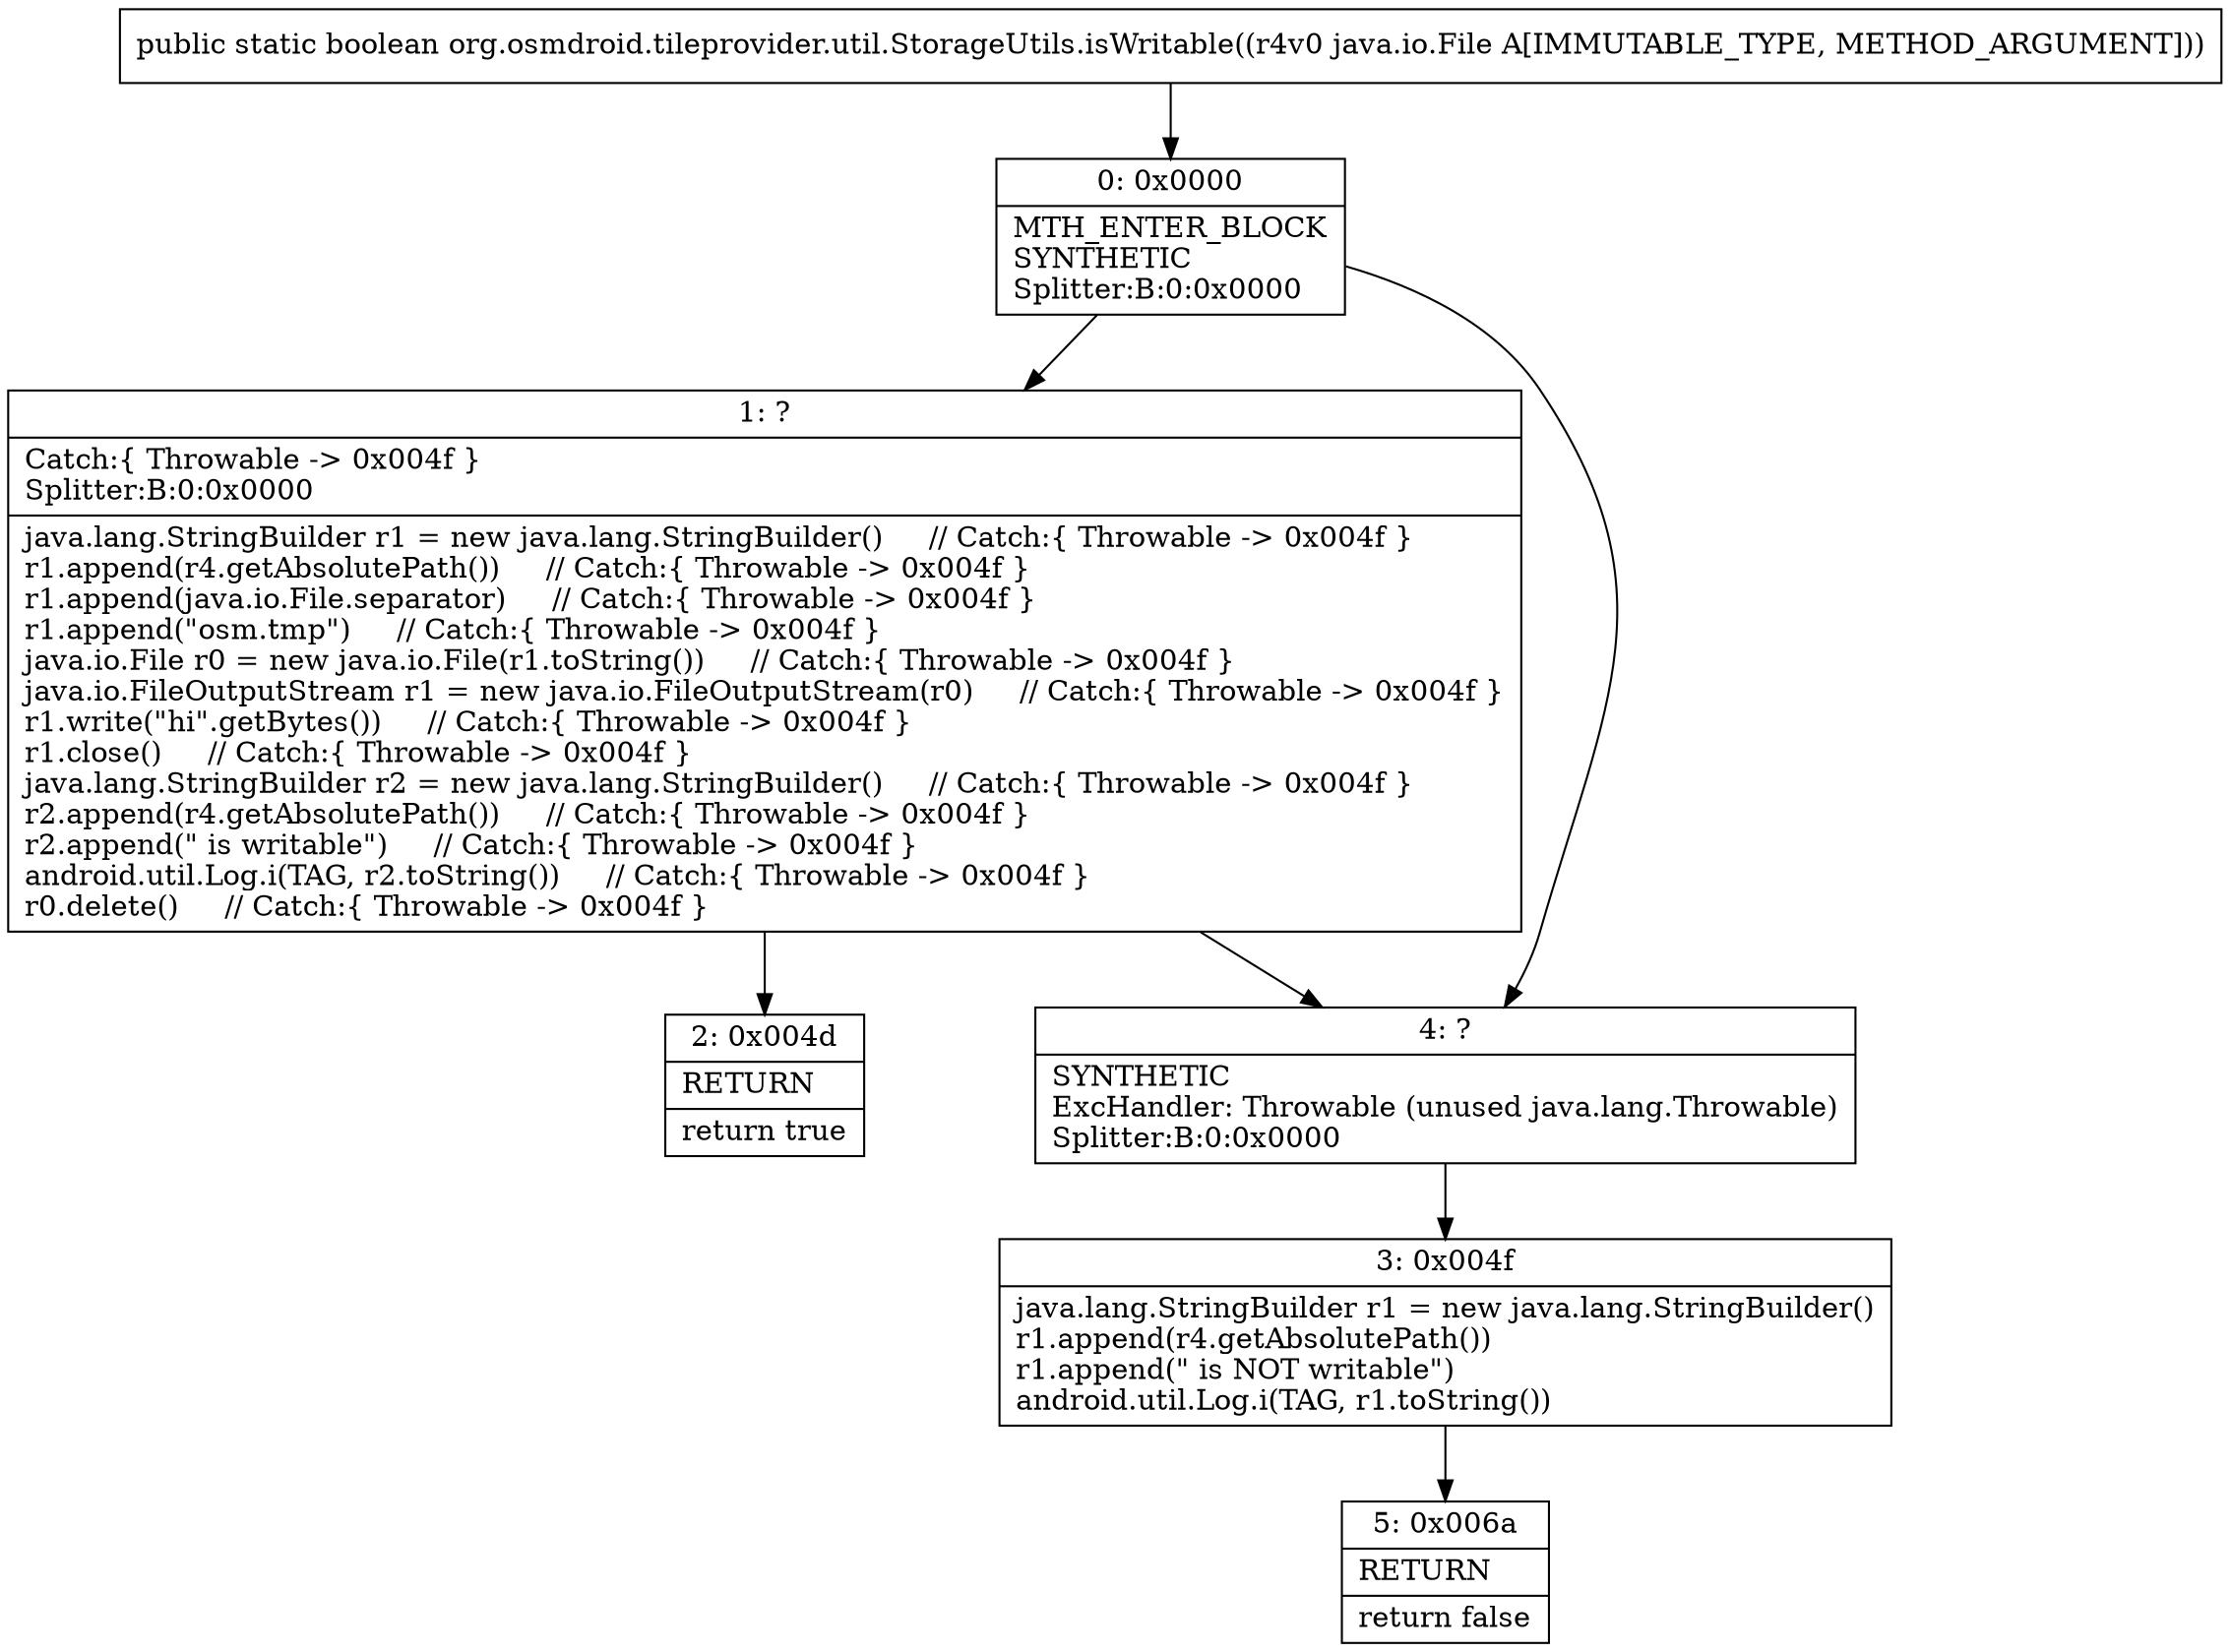 digraph "CFG fororg.osmdroid.tileprovider.util.StorageUtils.isWritable(Ljava\/io\/File;)Z" {
Node_0 [shape=record,label="{0\:\ 0x0000|MTH_ENTER_BLOCK\lSYNTHETIC\lSplitter:B:0:0x0000\l}"];
Node_1 [shape=record,label="{1\:\ ?|Catch:\{ Throwable \-\> 0x004f \}\lSplitter:B:0:0x0000\l|java.lang.StringBuilder r1 = new java.lang.StringBuilder()     \/\/ Catch:\{ Throwable \-\> 0x004f \}\lr1.append(r4.getAbsolutePath())     \/\/ Catch:\{ Throwable \-\> 0x004f \}\lr1.append(java.io.File.separator)     \/\/ Catch:\{ Throwable \-\> 0x004f \}\lr1.append(\"osm.tmp\")     \/\/ Catch:\{ Throwable \-\> 0x004f \}\ljava.io.File r0 = new java.io.File(r1.toString())     \/\/ Catch:\{ Throwable \-\> 0x004f \}\ljava.io.FileOutputStream r1 = new java.io.FileOutputStream(r0)     \/\/ Catch:\{ Throwable \-\> 0x004f \}\lr1.write(\"hi\".getBytes())     \/\/ Catch:\{ Throwable \-\> 0x004f \}\lr1.close()     \/\/ Catch:\{ Throwable \-\> 0x004f \}\ljava.lang.StringBuilder r2 = new java.lang.StringBuilder()     \/\/ Catch:\{ Throwable \-\> 0x004f \}\lr2.append(r4.getAbsolutePath())     \/\/ Catch:\{ Throwable \-\> 0x004f \}\lr2.append(\" is writable\")     \/\/ Catch:\{ Throwable \-\> 0x004f \}\landroid.util.Log.i(TAG, r2.toString())     \/\/ Catch:\{ Throwable \-\> 0x004f \}\lr0.delete()     \/\/ Catch:\{ Throwable \-\> 0x004f \}\l}"];
Node_2 [shape=record,label="{2\:\ 0x004d|RETURN\l|return true\l}"];
Node_3 [shape=record,label="{3\:\ 0x004f|java.lang.StringBuilder r1 = new java.lang.StringBuilder()\lr1.append(r4.getAbsolutePath())\lr1.append(\" is NOT writable\")\landroid.util.Log.i(TAG, r1.toString())\l}"];
Node_4 [shape=record,label="{4\:\ ?|SYNTHETIC\lExcHandler: Throwable (unused java.lang.Throwable)\lSplitter:B:0:0x0000\l}"];
Node_5 [shape=record,label="{5\:\ 0x006a|RETURN\l|return false\l}"];
MethodNode[shape=record,label="{public static boolean org.osmdroid.tileprovider.util.StorageUtils.isWritable((r4v0 java.io.File A[IMMUTABLE_TYPE, METHOD_ARGUMENT])) }"];
MethodNode -> Node_0;
Node_0 -> Node_1;
Node_0 -> Node_4;
Node_1 -> Node_2;
Node_1 -> Node_4;
Node_3 -> Node_5;
Node_4 -> Node_3;
}

